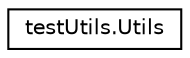 digraph "Graphical Class Hierarchy"
{
  edge [fontname="Helvetica",fontsize="10",labelfontname="Helvetica",labelfontsize="10"];
  node [fontname="Helvetica",fontsize="10",shape=record];
  rankdir="LR";
  Node0 [label="testUtils.Utils",height=0.2,width=0.4,color="black", fillcolor="white", style="filled",URL="$classtest_utils_1_1_utils.html"];
}
